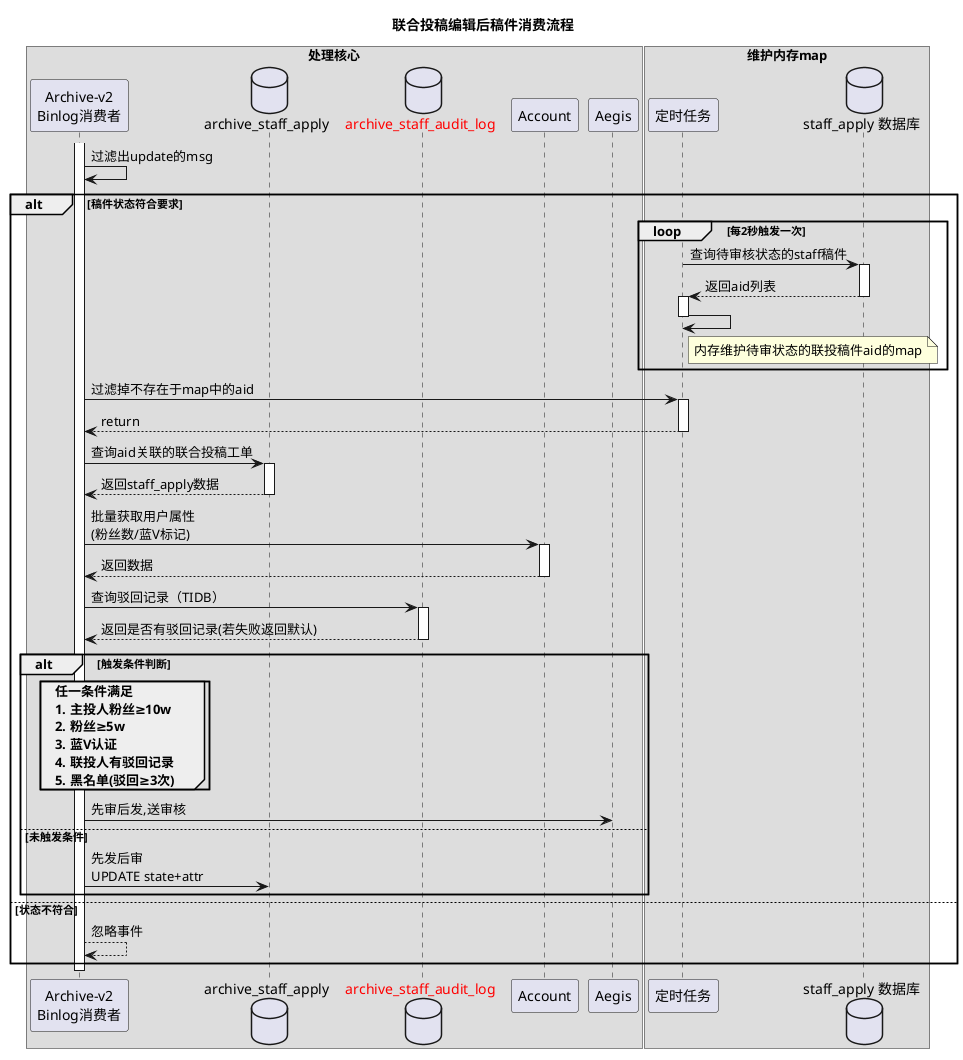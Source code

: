 @startuml
title 联合投稿编辑后稿件消费流程

box "处理核心"
participant Processor as "Archive-v2\nBinlog消费者"
database ApplyDAO as "archive_staff_apply"
database LogDAO as "<color:red>archive_staff_audit_log"
participant UserRPC as "Account"
participant AegisMQ as "Aegis"
end box

box "维护内存map"
participant Scheduler as "定时任务"
database Database as "staff_apply 数据库"
end box

activate Processor
Processor->Processor:过滤出update的msg
'Processor: 解析稿件状态
alt 稿件状态符合要求
    loop 每2秒触发一次
        Scheduler -> Database: 查询待审核状态的staff稿件
        activate Database
            Database --> Scheduler: 返回aid列表
        deactivate Database
        activate Scheduler
            Scheduler->Scheduler
            note right of Scheduler: 内存维护待审状态的联投稿件aid的map
        deactivate Scheduler
    end
    Processor -> Scheduler: 过滤掉不存在于map中的aid
    activate Scheduler
        Scheduler --> Processor: return
    deactivate
    Processor -> ApplyDAO: 查询aid关联的联合投稿工单
    activate ApplyDAO
    ApplyDAO --> Processor: 返回staff_apply数据
    deactivate
    Processor -> UserRPC: 批量获取用户属性\n(粉丝数/蓝V标记)
    activate UserRPC
    UserRPC --> Processor: 返回数据
    deactivate
    Processor -> LogDAO: 查询驳回记录（TIDB）
    activate LogDAO
    LogDAO --> Processor: 返回是否有驳回记录(若失败返回默认)
    deactivate
    alt 触发条件判断
        group 任一条件满足\n1. 主投人粉丝≥10w\n2. 粉丝≥5w\n3. 蓝V认证\n4. 联投人有驳回记录\n5. 黑名单(驳回≥3次)
        end
        Processor -> AegisMQ: 先审后发,送审核

    else 未触发条件
        Processor -> ApplyDAO: 先发后审\nUPDATE state+attr
    end

else 状态不符合
    Processor --> Processor: 忽略事件
end


deactivate Processor
@enduml